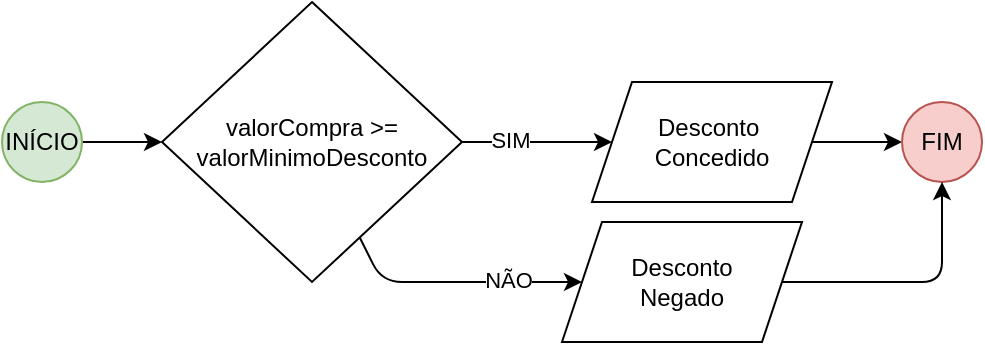<mxfile>
    <diagram id="fyhbHWjm8VAO4l988GE6" name="Page-1">
        <mxGraphModel dx="611" dy="779" grid="1" gridSize="10" guides="1" tooltips="1" connect="1" arrows="1" fold="1" page="1" pageScale="1" pageWidth="850" pageHeight="1100" math="0" shadow="0">
            <root>
                <mxCell id="0"/>
                <mxCell id="1" parent="0"/>
                <mxCell id="37" style="edgeStyle=none;html=1;entryX=0;entryY=0.5;entryDx=0;entryDy=0;" edge="1" parent="1" source="38" target="43">
                    <mxGeometry relative="1" as="geometry">
                        <mxPoint x="220" y="100" as="targetPoint"/>
                    </mxGeometry>
                </mxCell>
                <mxCell id="38" value="INÍCIO" style="ellipse;whiteSpace=wrap;html=1;aspect=fixed;fillColor=#d5e8d4;strokeColor=#82b366;" vertex="1" parent="1">
                    <mxGeometry x="20" y="100" width="40" height="40" as="geometry"/>
                </mxCell>
                <mxCell id="39" style="edgeStyle=none;html=1;" edge="1" parent="1" source="43" target="45">
                    <mxGeometry relative="1" as="geometry">
                        <mxPoint x="400" y="100" as="targetPoint"/>
                    </mxGeometry>
                </mxCell>
                <mxCell id="40" value="SIM" style="edgeLabel;html=1;align=center;verticalAlign=middle;resizable=0;points=[];" vertex="1" connectable="0" parent="39">
                    <mxGeometry x="-0.362" y="1" relative="1" as="geometry">
                        <mxPoint as="offset"/>
                    </mxGeometry>
                </mxCell>
                <mxCell id="41" style="edgeStyle=none;html=1;entryX=0;entryY=0.5;entryDx=0;entryDy=0;" edge="1" parent="1" source="43" target="48">
                    <mxGeometry relative="1" as="geometry">
                        <mxPoint x="210" y="190" as="targetPoint"/>
                        <Array as="points">
                            <mxPoint x="210" y="190"/>
                        </Array>
                    </mxGeometry>
                </mxCell>
                <mxCell id="42" value="NÃO" style="edgeLabel;html=1;align=center;verticalAlign=middle;resizable=0;points=[];" vertex="1" connectable="0" parent="41">
                    <mxGeometry x="0.412" y="1" relative="1" as="geometry">
                        <mxPoint as="offset"/>
                    </mxGeometry>
                </mxCell>
                <mxCell id="43" value="valorCompra &amp;gt;=&lt;div&gt;valorMinimoDesconto&lt;/div&gt;" style="rhombus;whiteSpace=wrap;html=1;" vertex="1" parent="1">
                    <mxGeometry x="100" y="50" width="150" height="140" as="geometry"/>
                </mxCell>
                <mxCell id="44" style="edgeStyle=none;html=1;entryX=0;entryY=0.5;entryDx=0;entryDy=0;" edge="1" parent="1" source="45" target="46">
                    <mxGeometry relative="1" as="geometry">
                        <mxPoint x="470" y="100" as="targetPoint"/>
                    </mxGeometry>
                </mxCell>
                <mxCell id="45" value="Desconto&amp;nbsp;&lt;div&gt;Concedido&lt;/div&gt;" style="shape=parallelogram;perimeter=parallelogramPerimeter;whiteSpace=wrap;html=1;fixedSize=1;" vertex="1" parent="1">
                    <mxGeometry x="315" y="90" width="120" height="60" as="geometry"/>
                </mxCell>
                <mxCell id="46" value="FIM" style="ellipse;whiteSpace=wrap;html=1;aspect=fixed;fillColor=#f8cecc;strokeColor=#b85450;" vertex="1" parent="1">
                    <mxGeometry x="470" y="100" width="40" height="40" as="geometry"/>
                </mxCell>
                <mxCell id="47" style="edgeStyle=none;html=1;entryX=0.5;entryY=1;entryDx=0;entryDy=0;" edge="1" parent="1" source="48" target="46">
                    <mxGeometry relative="1" as="geometry">
                        <Array as="points">
                            <mxPoint x="490" y="190"/>
                        </Array>
                    </mxGeometry>
                </mxCell>
                <mxCell id="48" value="Desconto&lt;div&gt;Negado&lt;/div&gt;" style="shape=parallelogram;perimeter=parallelogramPerimeter;whiteSpace=wrap;html=1;fixedSize=1;" vertex="1" parent="1">
                    <mxGeometry x="300" y="160" width="120" height="60" as="geometry"/>
                </mxCell>
            </root>
        </mxGraphModel>
    </diagram>
</mxfile>
